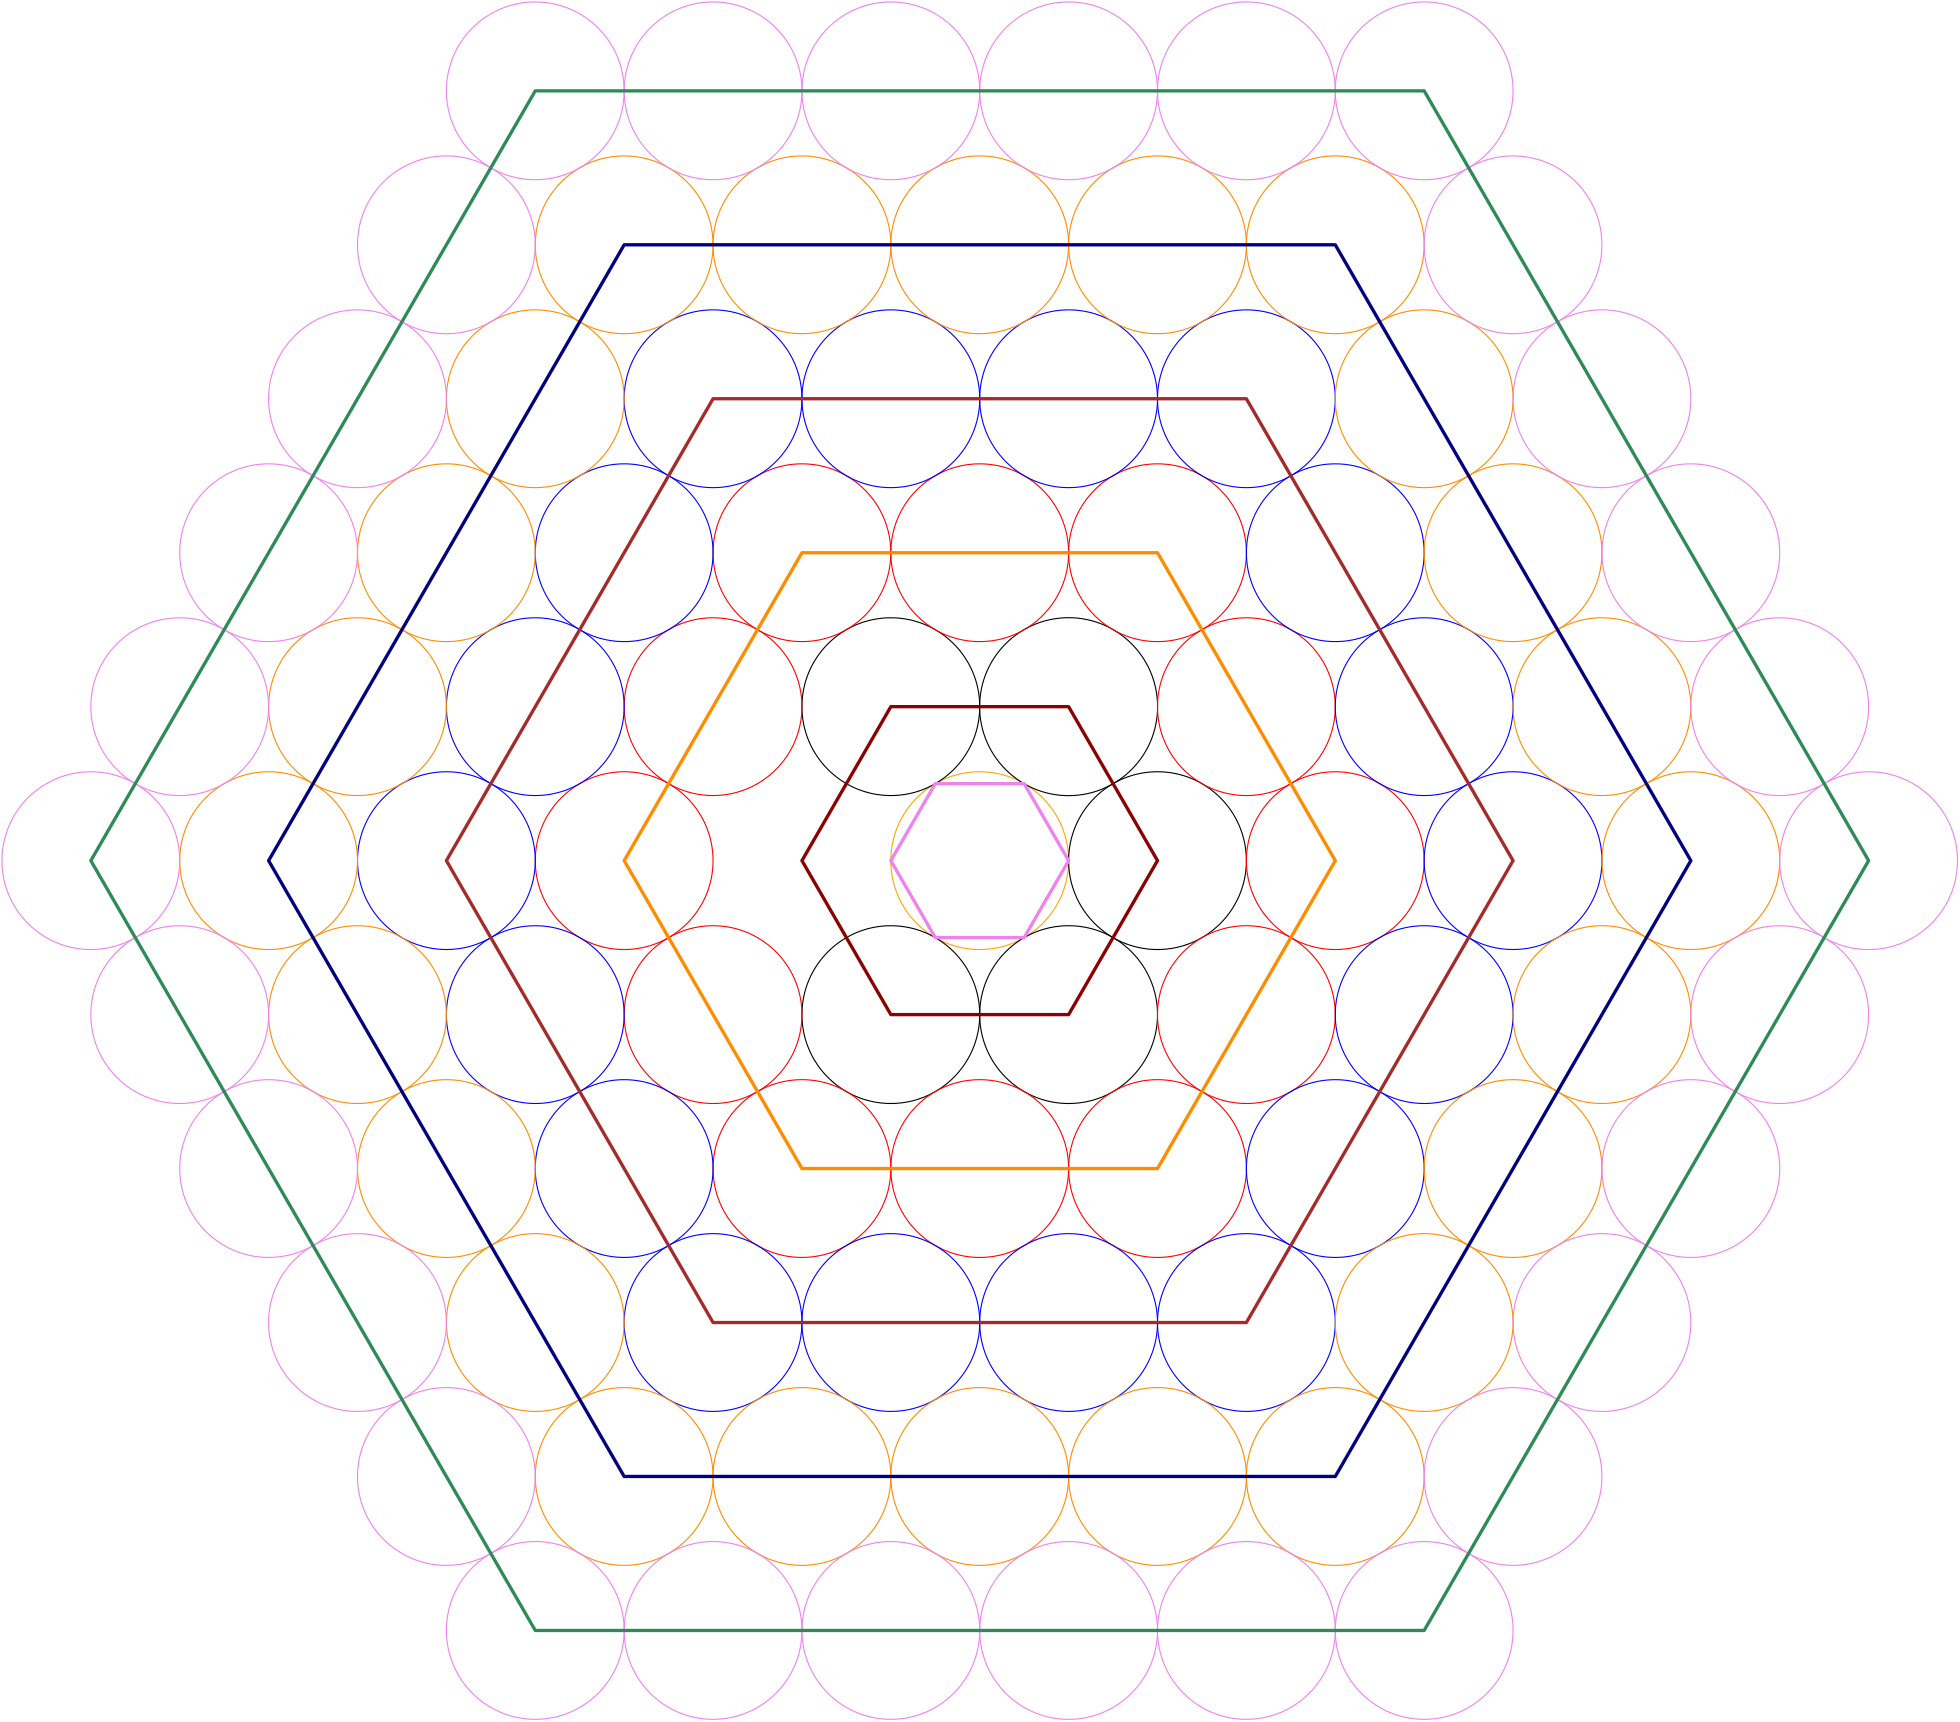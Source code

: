 <?xml version="1.0"?>
<!DOCTYPE ipe SYSTEM "ipe.dtd">
<ipe version="70107" creator="Ipe 7.1.8">
<info created="D:20150514141954" modified="D:20151111160944"/>
<ipestyle name="basic">
<symbol name="arrow/arc(spx)">
<path stroke="sym-stroke" fill="sym-stroke" pen="sym-pen">
0 0 m
-1 0.333 l
-1 -0.333 l
h
</path>
</symbol>
<symbol name="arrow/farc(spx)">
<path stroke="sym-stroke" fill="white" pen="sym-pen">
0 0 m
-1 0.333 l
-1 -0.333 l
h
</path>
</symbol>
<symbol name="arrow/ptarc(spx)">
<path stroke="sym-stroke" fill="sym-stroke" pen="sym-pen">
0 0 m
-1 0.333 l
-0.8 0 l
-1 -0.333 l
h
</path>
</symbol>
<symbol name="arrow/fptarc(spx)">
<path stroke="sym-stroke" fill="white" pen="sym-pen">
0 0 m
-1 0.333 l
-0.8 0 l
-1 -0.333 l
h
</path>
</symbol>
<symbol name="mark/circle(sx)" transformations="translations">
<path fill="sym-stroke">
0.6 0 0 0.6 0 0 e
0.4 0 0 0.4 0 0 e
</path>
</symbol>
<symbol name="mark/disk(sx)" transformations="translations">
<path fill="sym-stroke">
0.6 0 0 0.6 0 0 e
</path>
</symbol>
<symbol name="mark/fdisk(sfx)" transformations="translations">
<group>
<path fill="sym-fill">
0.5 0 0 0.5 0 0 e
</path>
<path fill="sym-stroke" fillrule="eofill">
0.6 0 0 0.6 0 0 e
0.4 0 0 0.4 0 0 e
</path>
</group>
</symbol>
<symbol name="mark/box(sx)" transformations="translations">
<path fill="sym-stroke" fillrule="eofill">
-0.6 -0.6 m
0.6 -0.6 l
0.6 0.6 l
-0.6 0.6 l
h
-0.4 -0.4 m
0.4 -0.4 l
0.4 0.4 l
-0.4 0.4 l
h
</path>
</symbol>
<symbol name="mark/square(sx)" transformations="translations">
<path fill="sym-stroke">
-0.6 -0.6 m
0.6 -0.6 l
0.6 0.6 l
-0.6 0.6 l
h
</path>
</symbol>
<symbol name="mark/fsquare(sfx)" transformations="translations">
<group>
<path fill="sym-fill">
-0.5 -0.5 m
0.5 -0.5 l
0.5 0.5 l
-0.5 0.5 l
h
</path>
<path fill="sym-stroke" fillrule="eofill">
-0.6 -0.6 m
0.6 -0.6 l
0.6 0.6 l
-0.6 0.6 l
h
-0.4 -0.4 m
0.4 -0.4 l
0.4 0.4 l
-0.4 0.4 l
h
</path>
</group>
</symbol>
<symbol name="mark/cross(sx)" transformations="translations">
<group>
<path fill="sym-stroke">
-0.43 -0.57 m
0.57 0.43 l
0.43 0.57 l
-0.57 -0.43 l
h
</path>
<path fill="sym-stroke">
-0.43 0.57 m
0.57 -0.43 l
0.43 -0.57 l
-0.57 0.43 l
h
</path>
</group>
</symbol>
<symbol name="arrow/fnormal(spx)">
<path stroke="sym-stroke" fill="white" pen="sym-pen">
0 0 m
-1 0.333 l
-1 -0.333 l
h
</path>
</symbol>
<symbol name="arrow/pointed(spx)">
<path stroke="sym-stroke" fill="sym-stroke" pen="sym-pen">
0 0 m
-1 0.333 l
-0.8 0 l
-1 -0.333 l
h
</path>
</symbol>
<symbol name="arrow/fpointed(spx)">
<path stroke="sym-stroke" fill="white" pen="sym-pen">
0 0 m
-1 0.333 l
-0.8 0 l
-1 -0.333 l
h
</path>
</symbol>
<symbol name="arrow/linear(spx)">
<path stroke="sym-stroke" pen="sym-pen">
-1 0.333 m
0 0 l
-1 -0.333 l
</path>
</symbol>
<symbol name="arrow/fdouble(spx)">
<path stroke="sym-stroke" fill="white" pen="sym-pen">
0 0 m
-1 0.333 l
-1 -0.333 l
h
-1 0 m
-2 0.333 l
-2 -0.333 l
h
</path>
</symbol>
<symbol name="arrow/double(spx)">
<path stroke="sym-stroke" fill="sym-stroke" pen="sym-pen">
0 0 m
-1 0.333 l
-1 -0.333 l
h
-1 0 m
-2 0.333 l
-2 -0.333 l
h
</path>
</symbol>
<pen name="heavier" value="0.8"/>
<pen name="fat" value="1.2"/>
<pen name="ultrafat" value="2"/>
<symbolsize name="large" value="5"/>
<symbolsize name="small" value="2"/>
<symbolsize name="tiny" value="1.1"/>
<arrowsize name="large" value="10"/>
<arrowsize name="small" value="5"/>
<arrowsize name="tiny" value="3"/>
<color name="red" value="1 0 0"/>
<color name="green" value="0 1 0"/>
<color name="blue" value="0 0 1"/>
<color name="yellow" value="1 1 0"/>
<color name="orange" value="1 0.647 0"/>
<color name="gold" value="1 0.843 0"/>
<color name="purple" value="0.627 0.125 0.941"/>
<color name="gray" value="0.745"/>
<color name="brown" value="0.647 0.165 0.165"/>
<color name="navy" value="0 0 0.502"/>
<color name="pink" value="1 0.753 0.796"/>
<color name="seagreen" value="0.18 0.545 0.341"/>
<color name="turquoise" value="0.251 0.878 0.816"/>
<color name="violet" value="0.933 0.51 0.933"/>
<color name="darkblue" value="0 0 0.545"/>
<color name="darkcyan" value="0 0.545 0.545"/>
<color name="darkgray" value="0.663"/>
<color name="darkgreen" value="0 0.392 0"/>
<color name="darkmagenta" value="0.545 0 0.545"/>
<color name="darkorange" value="1 0.549 0"/>
<color name="darkred" value="0.545 0 0"/>
<color name="lightblue" value="0.678 0.847 0.902"/>
<color name="lightcyan" value="0.878 1 1"/>
<color name="lightgray" value="0.827"/>
<color name="lightgreen" value="0.565 0.933 0.565"/>
<color name="lightyellow" value="1 1 0.878"/>
<dashstyle name="dashed" value="[4] 0"/>
<dashstyle name="dotted" value="[1 3] 0"/>
<dashstyle name="dash dotted" value="[4 2 1 2] 0"/>
<dashstyle name="dash dot dotted" value="[4 2 1 2 1 2] 0"/>
<textsize name="large" value="\large"/>
<textsize name="Large" value="\Large"/>
<textsize name="LARGE" value="\LARGE"/>
<textsize name="huge" value="\huge"/>
<textsize name="Huge" value="\Huge"/>
<textsize name="small" value="\small"/>
<textsize name="footnote" value="\footnotesize"/>
<textsize name="tiny" value="\tiny"/>
<textstyle name="center" begin="\begin{center}" end="\end{center}"/>
<textstyle name="itemize" begin="\begin{itemize}" end="\end{itemize}"/>
<textstyle name="item" begin="\begin{itemize}\item{}" end="\end{itemize}"/>
<gridsize name="4 pts" value="4"/>
<gridsize name="8 pts (~3 mm)" value="8"/>
<gridsize name="16 pts (~6 mm)" value="16"/>
<gridsize name="32 pts (~12 mm)" value="32"/>
<gridsize name="10 pts (~3.5 mm)" value="10"/>
<gridsize name="20 pts (~7 mm)" value="20"/>
<gridsize name="14 pts (~5 mm)" value="14"/>
<gridsize name="28 pts (~10 mm)" value="28"/>
<gridsize name="56 pts (~20 mm)" value="56"/>
<anglesize name="90 deg" value="90"/>
<anglesize name="60 deg" value="60"/>
<anglesize name="45 deg" value="45"/>
<anglesize name="30 deg" value="30"/>
<anglesize name="22.5 deg" value="22.5"/>
<tiling name="falling" angle="-60" step="4" width="1"/>
<tiling name="rising" angle="30" step="4" width="1"/>
</ipestyle>
<ipestyle name="bigpaper">
<layout paper="10000 6000" origin="0 0" frame="10000 6000"/>
<titlestyle pos="10 10" size="LARGE" color="title"  valign="baseline"/>
</ipestyle>
<page>
<layer name="alpha"/>
<view layers="alpha" active="alpha"/>
<path layer="alpha" stroke="orange">
32 0 0 32 4544 4608 e
</path>
<path stroke="black">
32 0 0 32 4608 4608 e
</path>
<path stroke="black">
32 0 0 32 4512 4663.43 e
</path>
<path stroke="black">
32 0 0 32 4512 4552.57 e
</path>
<path stroke="black">
32.0056 0 0 32.0056 4576 4552.57 e
</path>
<path stroke="black">
32.0327 0 0 32.0327 4576 4663.43 e
</path>
<path stroke="red">
32 0 0 32 4672 4608 e
</path>
<path stroke="red">
32 0 0 32 4480 4497.15 e
</path>
<path stroke="red">
32 0 0 32 4480 4718.85 e
</path>
<path stroke="red">
32.0001 0 0 32.0001 4640 4552.57 e
</path>
<path stroke="red">
32.0001 0 0 32.0001 4640 4663.43 e
</path>
<path stroke="red">
31.9999 0 0 31.9999 4544 4718.85 e
</path>
<path stroke="red">
32 0 0 32 4448 4552.57 e
</path>
<path stroke="red">
31.9997 0 0 31.9997 4608 4718.85 e
</path>
<path stroke="red">
32 0 0 32 4448 4663.43 e
</path>
<path stroke="red">
32 0 0 32 4416 4608 e
</path>
<path stroke="red">
31.9997 0 0 31.9997 4608 4497.15 e
</path>
<path stroke="red">
32.0005 0 0 32.0005 4544 4497.15 e
</path>
<path stroke="blue">
32 0 0 32 4448 4774.28 e
</path>
<path stroke="blue">
31.9999 0 0 31.9999 4512 4774.28 e
</path>
<path stroke="blue">
32 0 0 32 4576 4774.28 e
</path>
<path stroke="blue">
32.0004 0 0 32.0004 4640 4774.28 e
</path>
<path stroke="blue">
31.9991 0 0 31.9991 4672 4718.85 e
</path>
<path stroke="blue">
32.0011 0 0 32.0011 4704 4663.43 e
</path>
<path stroke="blue">
31.9991 0 0 31.9991 4736 4608 e
</path>
<path stroke="blue">
32.0011 0 0 32.0011 4704 4552.57 e
</path>
<path stroke="blue">
31.9991 0 0 31.9991 4672 4497.15 e
</path>
<path stroke="blue">
32.0004 0 0 32.0004 4640 4441.72 e
</path>
<path stroke="blue">
32 0 0 32 4576 4441.72 e
</path>
<path stroke="blue">
31.9998 0 0 31.9998 4512 4441.72 e
</path>
<path stroke="blue">
32 0 0 32 4448 4441.72 e
</path>
<path stroke="blue">
32 0 0 32 4416 4497.15 e
</path>
<path stroke="blue">
32 0 0 32 4384 4552.57 e
</path>
<path stroke="blue">
32 0 0 32 4352 4608 e
</path>
<path stroke="blue">
32 0 0 32 4384 4663.43 e
</path>
<path stroke="blue">
32 0 0 32 4416 4718.85 e
</path>
<path stroke="darkorange">
32 0 0 32 4416 4829.7 e
</path>
<path stroke="darkorange">
31.9999 0 0 31.9999 4480 4829.7 e
</path>
<path stroke="darkorange">
32 0 0 32 4544 4829.7 e
</path>
<path stroke="darkorange">
31.9999 0 0 31.9999 4608 4829.7 e
</path>
<path stroke="darkorange">
32.0008 0 0 32.0008 4672 4829.7 e
</path>
<path stroke="darkorange">
32.001 0 0 32.001 4704 4774.28 e
</path>
<path stroke="darkorange">
31.999 0 0 31.999 4736 4718.85 e
</path>
<path stroke="darkorange">
32.001 0 0 32.001 4768 4663.43 e
</path>
<path stroke="darkorange">
31.9992 0 0 31.9992 4800 4608 e
</path>
<path stroke="darkorange">
32.001 0 0 32.001 4768 4552.57 e
</path>
<path stroke="darkorange">
31.999 0 0 31.999 4736 4497.15 e
</path>
<path stroke="darkorange">
32.001 0 0 32.001 4704 4441.72 e
</path>
<path stroke="darkorange">
31.9984 0 0 31.9984 4672 4386.3 e
</path>
<path stroke="darkorange">
31.9999 0 0 31.9999 4608 4386.3 e
</path>
<path stroke="darkorange">
31.9999 0 0 31.9999 4544 4386.3 e
</path>
<path stroke="darkorange">
31.9999 0 0 31.9999 4480 4386.3 e
</path>
<path stroke="darkorange">
31.9999 0 0 31.9999 4416 4386.3 e
</path>
<path stroke="darkorange">
32 0 0 32 4384 4441.72 e
</path>
<path stroke="darkorange">
32 0 0 32 4352 4497.15 e
</path>
<path stroke="darkorange">
32 0 0 32 4320 4552.57 e
</path>
<path stroke="darkorange">
32 0 0 32 4288 4608 e
</path>
<path stroke="darkorange">
32 0 0 32 4320 4663.43 e
</path>
<path stroke="darkorange">
32 0 0 32 4352 4718.85 e
</path>
<path stroke="darkorange">
32 0 0 32 4384 4774.28 e
</path>
<path stroke="violet">
32 0 0 32 4384 4885.13 e
</path>
<path stroke="violet">
31.9998 0 0 31.9998 4448 4885.13 e
</path>
<path stroke="violet">
32 0 0 32 4512 4885.13 e
</path>
<path stroke="violet">
31.9998 0 0 31.9998 4576 4885.13 e
</path>
<path stroke="violet">
32 0 0 32 4640 4885.13 e
</path>
<path stroke="violet">
32.0009 0 0 32.0009 4704 4885.13 e
</path>
<path stroke="violet">
31.9983 0 0 31.9983 4736 4829.7 e
</path>
<path stroke="violet">
32.0019 0 0 32.0019 4768 4774.28 e
</path>
<path stroke="violet">
31.9983 0 0 31.9983 4800 4718.85 e
</path>
<path stroke="violet">
32.0019 0 0 32.0019 4832 4663.43 e
</path>
<path stroke="violet">
31.9983 0 0 31.9983 4864 4608 e
</path>
<path stroke="violet">
32.0019 0 0 32.0019 4832 4552.57 e
</path>
<path stroke="violet">
31.9983 0 0 31.9983 4800 4497.15 e
</path>
<path stroke="violet">
32.0019 0 0 32.0019 4768 4441.72 e
</path>
<path stroke="violet">
31.9983 0 0 31.9983 4736 4386.3 e
</path>
<path stroke="violet">
32.0009 0 0 32.0009 4704 4330.87 e
</path>
<path stroke="violet">
32 0 0 32 4640 4330.87 e
</path>
<path stroke="violet">
31.9998 0 0 31.9998 4576 4330.87 e
</path>
<path stroke="violet">
32 0 0 32 4512 4330.87 e
</path>
<path stroke="violet">
31.9998 0 0 31.9998 4448 4330.87 e
</path>
<path stroke="violet">
32 0 0 32 4384 4330.87 e
</path>
<path stroke="violet">
32 0 0 32 4352 4386.3 e
</path>
<path stroke="violet">
32 0 0 32 4320 4441.72 e
</path>
<path stroke="violet">
32 0 0 32 4288 4497.15 e
</path>
<path stroke="violet">
32 0 0 32 4256 4552.57 e
</path>
<path stroke="violet">
32 0 0 32 4224 4608 e
</path>
<path stroke="violet">
32 0 0 32 4256 4663.43 e
</path>
<path stroke="violet">
32 0 0 32 4288 4718.85 e
</path>
<path stroke="violet">
32 0 0 32 4320 4774.28 e
</path>
<path stroke="violet">
32 0 0 32 4352 4829.7 e
</path>
<path stroke="seagreen" pen="fat">
4864 4608 m
4704 4885.13 l
4384 4885.13 l
4224 4608 l
4384 4330.87 l
4704 4330.87 l
h
</path>
<path stroke="navy" pen="fat">
4800 4608 m
4672 4829.7 l
4416 4829.7 l
4288 4608 l
4416 4386.3 l
4672 4386.3 l
h
</path>
<path stroke="brown" pen="fat">
4736 4608 m
4640 4774.28 l
4448 4774.28 l
4352 4608 l
4448 4441.72 l
4640 4441.72 l
h
</path>
<path stroke="darkorange" pen="fat">
4672 4608 m
4608 4718.85 l
4480 4718.85 l
4416 4608 l
4480 4497.15 l
4608 4497.15 l
h
</path>
<path stroke="darkred" pen="fat">
4608 4608 m
4576 4663.43 l
4512 4663.43 l
4480 4608 l
4512 4552.57 l
4576 4552.57 l
h
</path>
<path stroke="violet" pen="fat">
4576 4608 m
4560 4635.71 l
4528 4635.71 l
4512 4608 l
4528 4580.29 l
4560 4580.29 l
h
</path>
</page>
</ipe>
